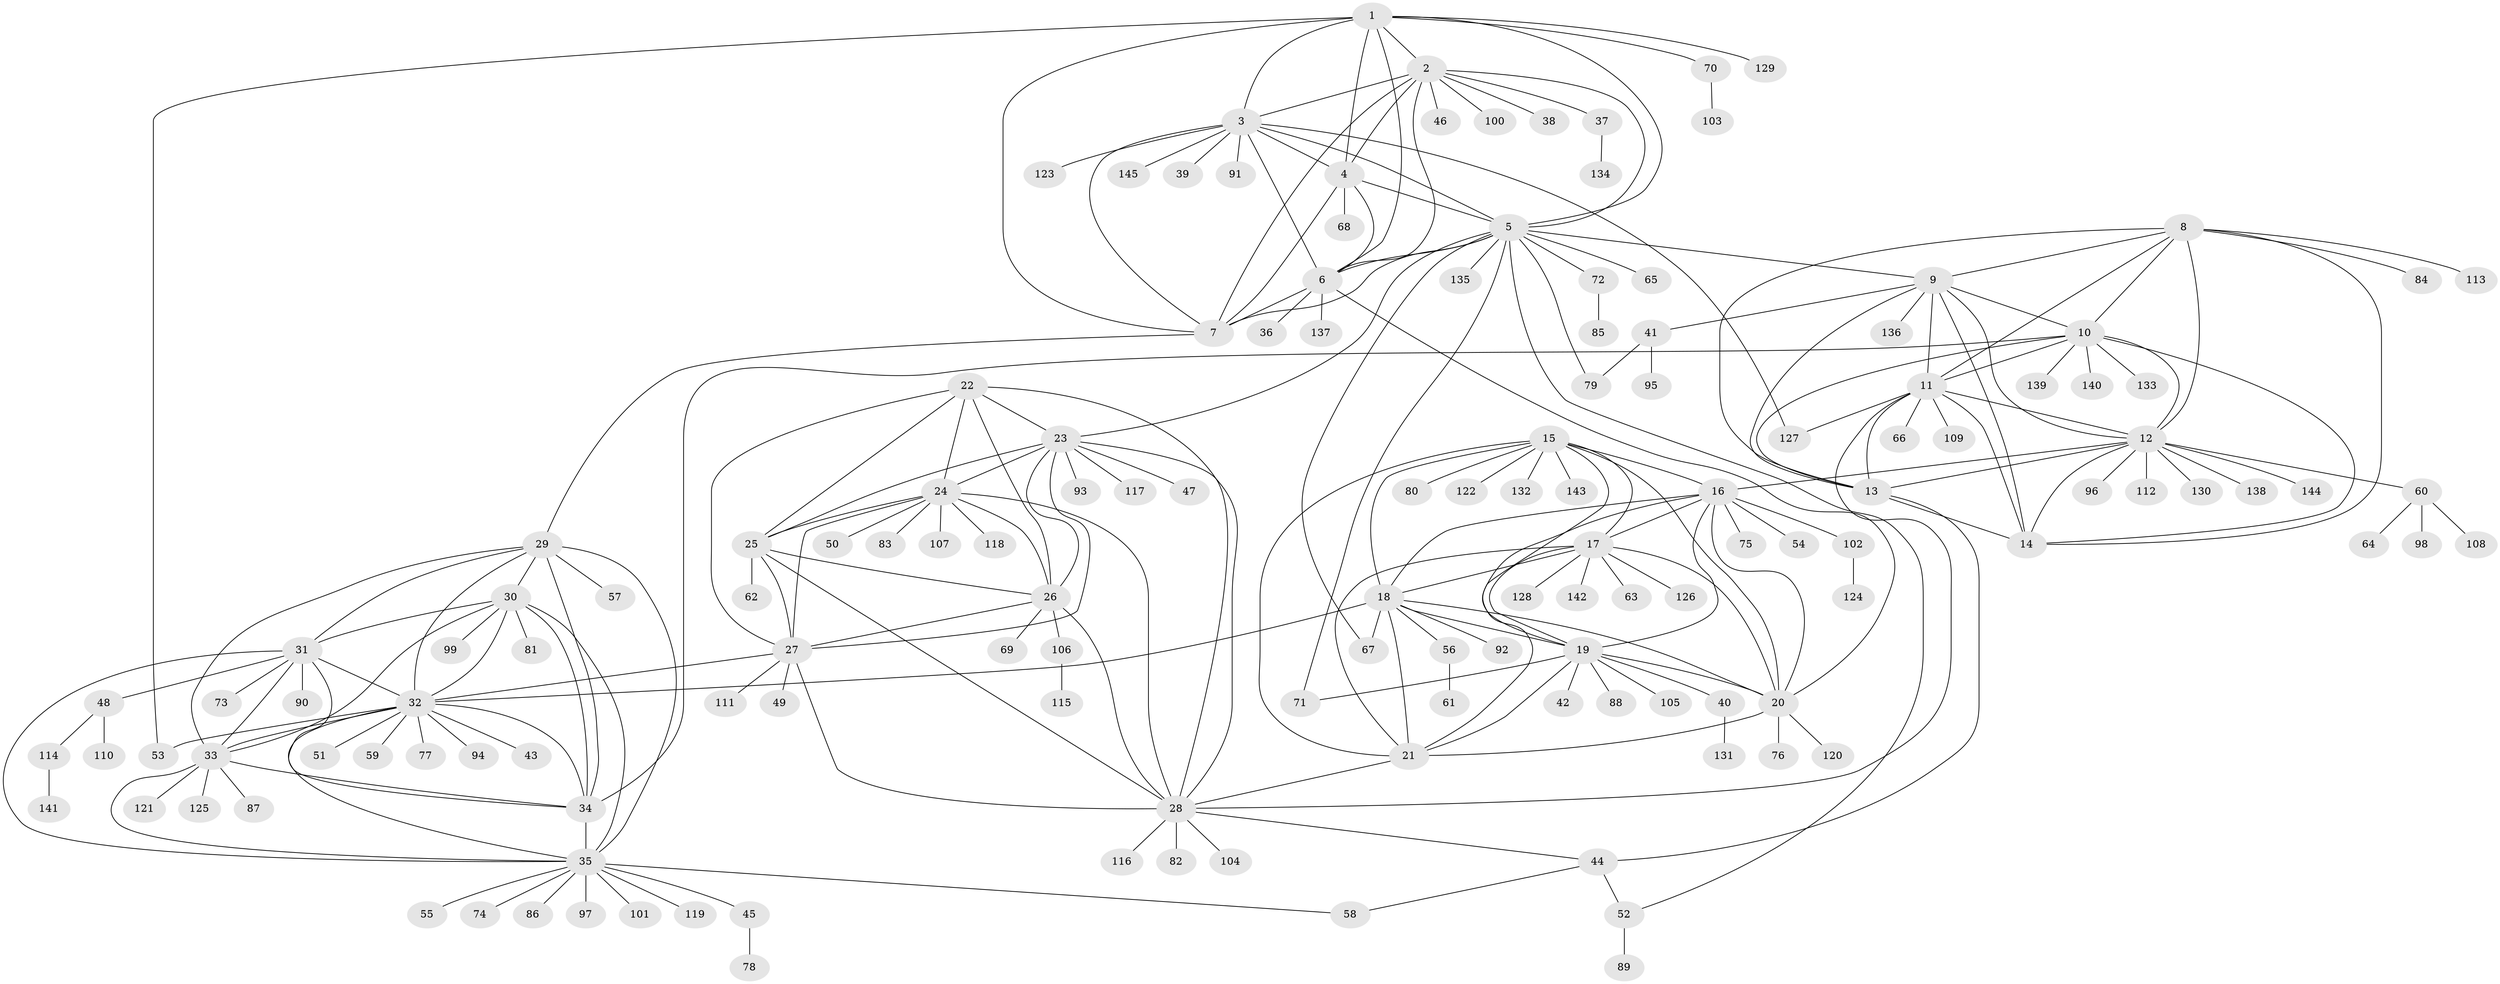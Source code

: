 // coarse degree distribution, {8: 0.13793103448275862, 7: 0.13793103448275862, 6: 0.1206896551724138, 11: 0.017241379310344827, 12: 0.017241379310344827, 9: 0.06896551724137931, 1: 0.3620689655172414, 2: 0.10344827586206896, 4: 0.034482758620689655}
// Generated by graph-tools (version 1.1) at 2025/52/03/04/25 22:52:47]
// undirected, 145 vertices, 233 edges
graph export_dot {
  node [color=gray90,style=filled];
  1;
  2;
  3;
  4;
  5;
  6;
  7;
  8;
  9;
  10;
  11;
  12;
  13;
  14;
  15;
  16;
  17;
  18;
  19;
  20;
  21;
  22;
  23;
  24;
  25;
  26;
  27;
  28;
  29;
  30;
  31;
  32;
  33;
  34;
  35;
  36;
  37;
  38;
  39;
  40;
  41;
  42;
  43;
  44;
  45;
  46;
  47;
  48;
  49;
  50;
  51;
  52;
  53;
  54;
  55;
  56;
  57;
  58;
  59;
  60;
  61;
  62;
  63;
  64;
  65;
  66;
  67;
  68;
  69;
  70;
  71;
  72;
  73;
  74;
  75;
  76;
  77;
  78;
  79;
  80;
  81;
  82;
  83;
  84;
  85;
  86;
  87;
  88;
  89;
  90;
  91;
  92;
  93;
  94;
  95;
  96;
  97;
  98;
  99;
  100;
  101;
  102;
  103;
  104;
  105;
  106;
  107;
  108;
  109;
  110;
  111;
  112;
  113;
  114;
  115;
  116;
  117;
  118;
  119;
  120;
  121;
  122;
  123;
  124;
  125;
  126;
  127;
  128;
  129;
  130;
  131;
  132;
  133;
  134;
  135;
  136;
  137;
  138;
  139;
  140;
  141;
  142;
  143;
  144;
  145;
  1 -- 2;
  1 -- 3;
  1 -- 4;
  1 -- 5;
  1 -- 6;
  1 -- 7;
  1 -- 53;
  1 -- 70;
  1 -- 129;
  2 -- 3;
  2 -- 4;
  2 -- 5;
  2 -- 6;
  2 -- 7;
  2 -- 37;
  2 -- 38;
  2 -- 46;
  2 -- 100;
  3 -- 4;
  3 -- 5;
  3 -- 6;
  3 -- 7;
  3 -- 39;
  3 -- 91;
  3 -- 123;
  3 -- 127;
  3 -- 145;
  4 -- 5;
  4 -- 6;
  4 -- 7;
  4 -- 68;
  5 -- 6;
  5 -- 7;
  5 -- 9;
  5 -- 23;
  5 -- 52;
  5 -- 65;
  5 -- 67;
  5 -- 71;
  5 -- 72;
  5 -- 79;
  5 -- 135;
  6 -- 7;
  6 -- 20;
  6 -- 36;
  6 -- 137;
  7 -- 29;
  8 -- 9;
  8 -- 10;
  8 -- 11;
  8 -- 12;
  8 -- 13;
  8 -- 14;
  8 -- 84;
  8 -- 113;
  9 -- 10;
  9 -- 11;
  9 -- 12;
  9 -- 13;
  9 -- 14;
  9 -- 41;
  9 -- 136;
  10 -- 11;
  10 -- 12;
  10 -- 13;
  10 -- 14;
  10 -- 34;
  10 -- 133;
  10 -- 139;
  10 -- 140;
  11 -- 12;
  11 -- 13;
  11 -- 14;
  11 -- 28;
  11 -- 66;
  11 -- 109;
  11 -- 127;
  12 -- 13;
  12 -- 14;
  12 -- 16;
  12 -- 60;
  12 -- 96;
  12 -- 112;
  12 -- 130;
  12 -- 138;
  12 -- 144;
  13 -- 14;
  13 -- 44;
  15 -- 16;
  15 -- 17;
  15 -- 18;
  15 -- 19;
  15 -- 20;
  15 -- 21;
  15 -- 80;
  15 -- 122;
  15 -- 132;
  15 -- 143;
  16 -- 17;
  16 -- 18;
  16 -- 19;
  16 -- 20;
  16 -- 21;
  16 -- 54;
  16 -- 75;
  16 -- 102;
  17 -- 18;
  17 -- 19;
  17 -- 20;
  17 -- 21;
  17 -- 63;
  17 -- 126;
  17 -- 128;
  17 -- 142;
  18 -- 19;
  18 -- 20;
  18 -- 21;
  18 -- 32;
  18 -- 56;
  18 -- 67;
  18 -- 92;
  19 -- 20;
  19 -- 21;
  19 -- 40;
  19 -- 42;
  19 -- 71;
  19 -- 88;
  19 -- 105;
  20 -- 21;
  20 -- 76;
  20 -- 120;
  21 -- 28;
  22 -- 23;
  22 -- 24;
  22 -- 25;
  22 -- 26;
  22 -- 27;
  22 -- 28;
  23 -- 24;
  23 -- 25;
  23 -- 26;
  23 -- 27;
  23 -- 28;
  23 -- 47;
  23 -- 93;
  23 -- 117;
  24 -- 25;
  24 -- 26;
  24 -- 27;
  24 -- 28;
  24 -- 50;
  24 -- 83;
  24 -- 107;
  24 -- 118;
  25 -- 26;
  25 -- 27;
  25 -- 28;
  25 -- 62;
  26 -- 27;
  26 -- 28;
  26 -- 69;
  26 -- 106;
  27 -- 28;
  27 -- 32;
  27 -- 49;
  27 -- 111;
  28 -- 44;
  28 -- 82;
  28 -- 104;
  28 -- 116;
  29 -- 30;
  29 -- 31;
  29 -- 32;
  29 -- 33;
  29 -- 34;
  29 -- 35;
  29 -- 57;
  30 -- 31;
  30 -- 32;
  30 -- 33;
  30 -- 34;
  30 -- 35;
  30 -- 81;
  30 -- 99;
  31 -- 32;
  31 -- 33;
  31 -- 34;
  31 -- 35;
  31 -- 48;
  31 -- 73;
  31 -- 90;
  32 -- 33;
  32 -- 34;
  32 -- 35;
  32 -- 43;
  32 -- 51;
  32 -- 53;
  32 -- 59;
  32 -- 77;
  32 -- 94;
  33 -- 34;
  33 -- 35;
  33 -- 87;
  33 -- 121;
  33 -- 125;
  34 -- 35;
  35 -- 45;
  35 -- 55;
  35 -- 58;
  35 -- 74;
  35 -- 86;
  35 -- 97;
  35 -- 101;
  35 -- 119;
  37 -- 134;
  40 -- 131;
  41 -- 79;
  41 -- 95;
  44 -- 52;
  44 -- 58;
  45 -- 78;
  48 -- 110;
  48 -- 114;
  52 -- 89;
  56 -- 61;
  60 -- 64;
  60 -- 98;
  60 -- 108;
  70 -- 103;
  72 -- 85;
  102 -- 124;
  106 -- 115;
  114 -- 141;
}
